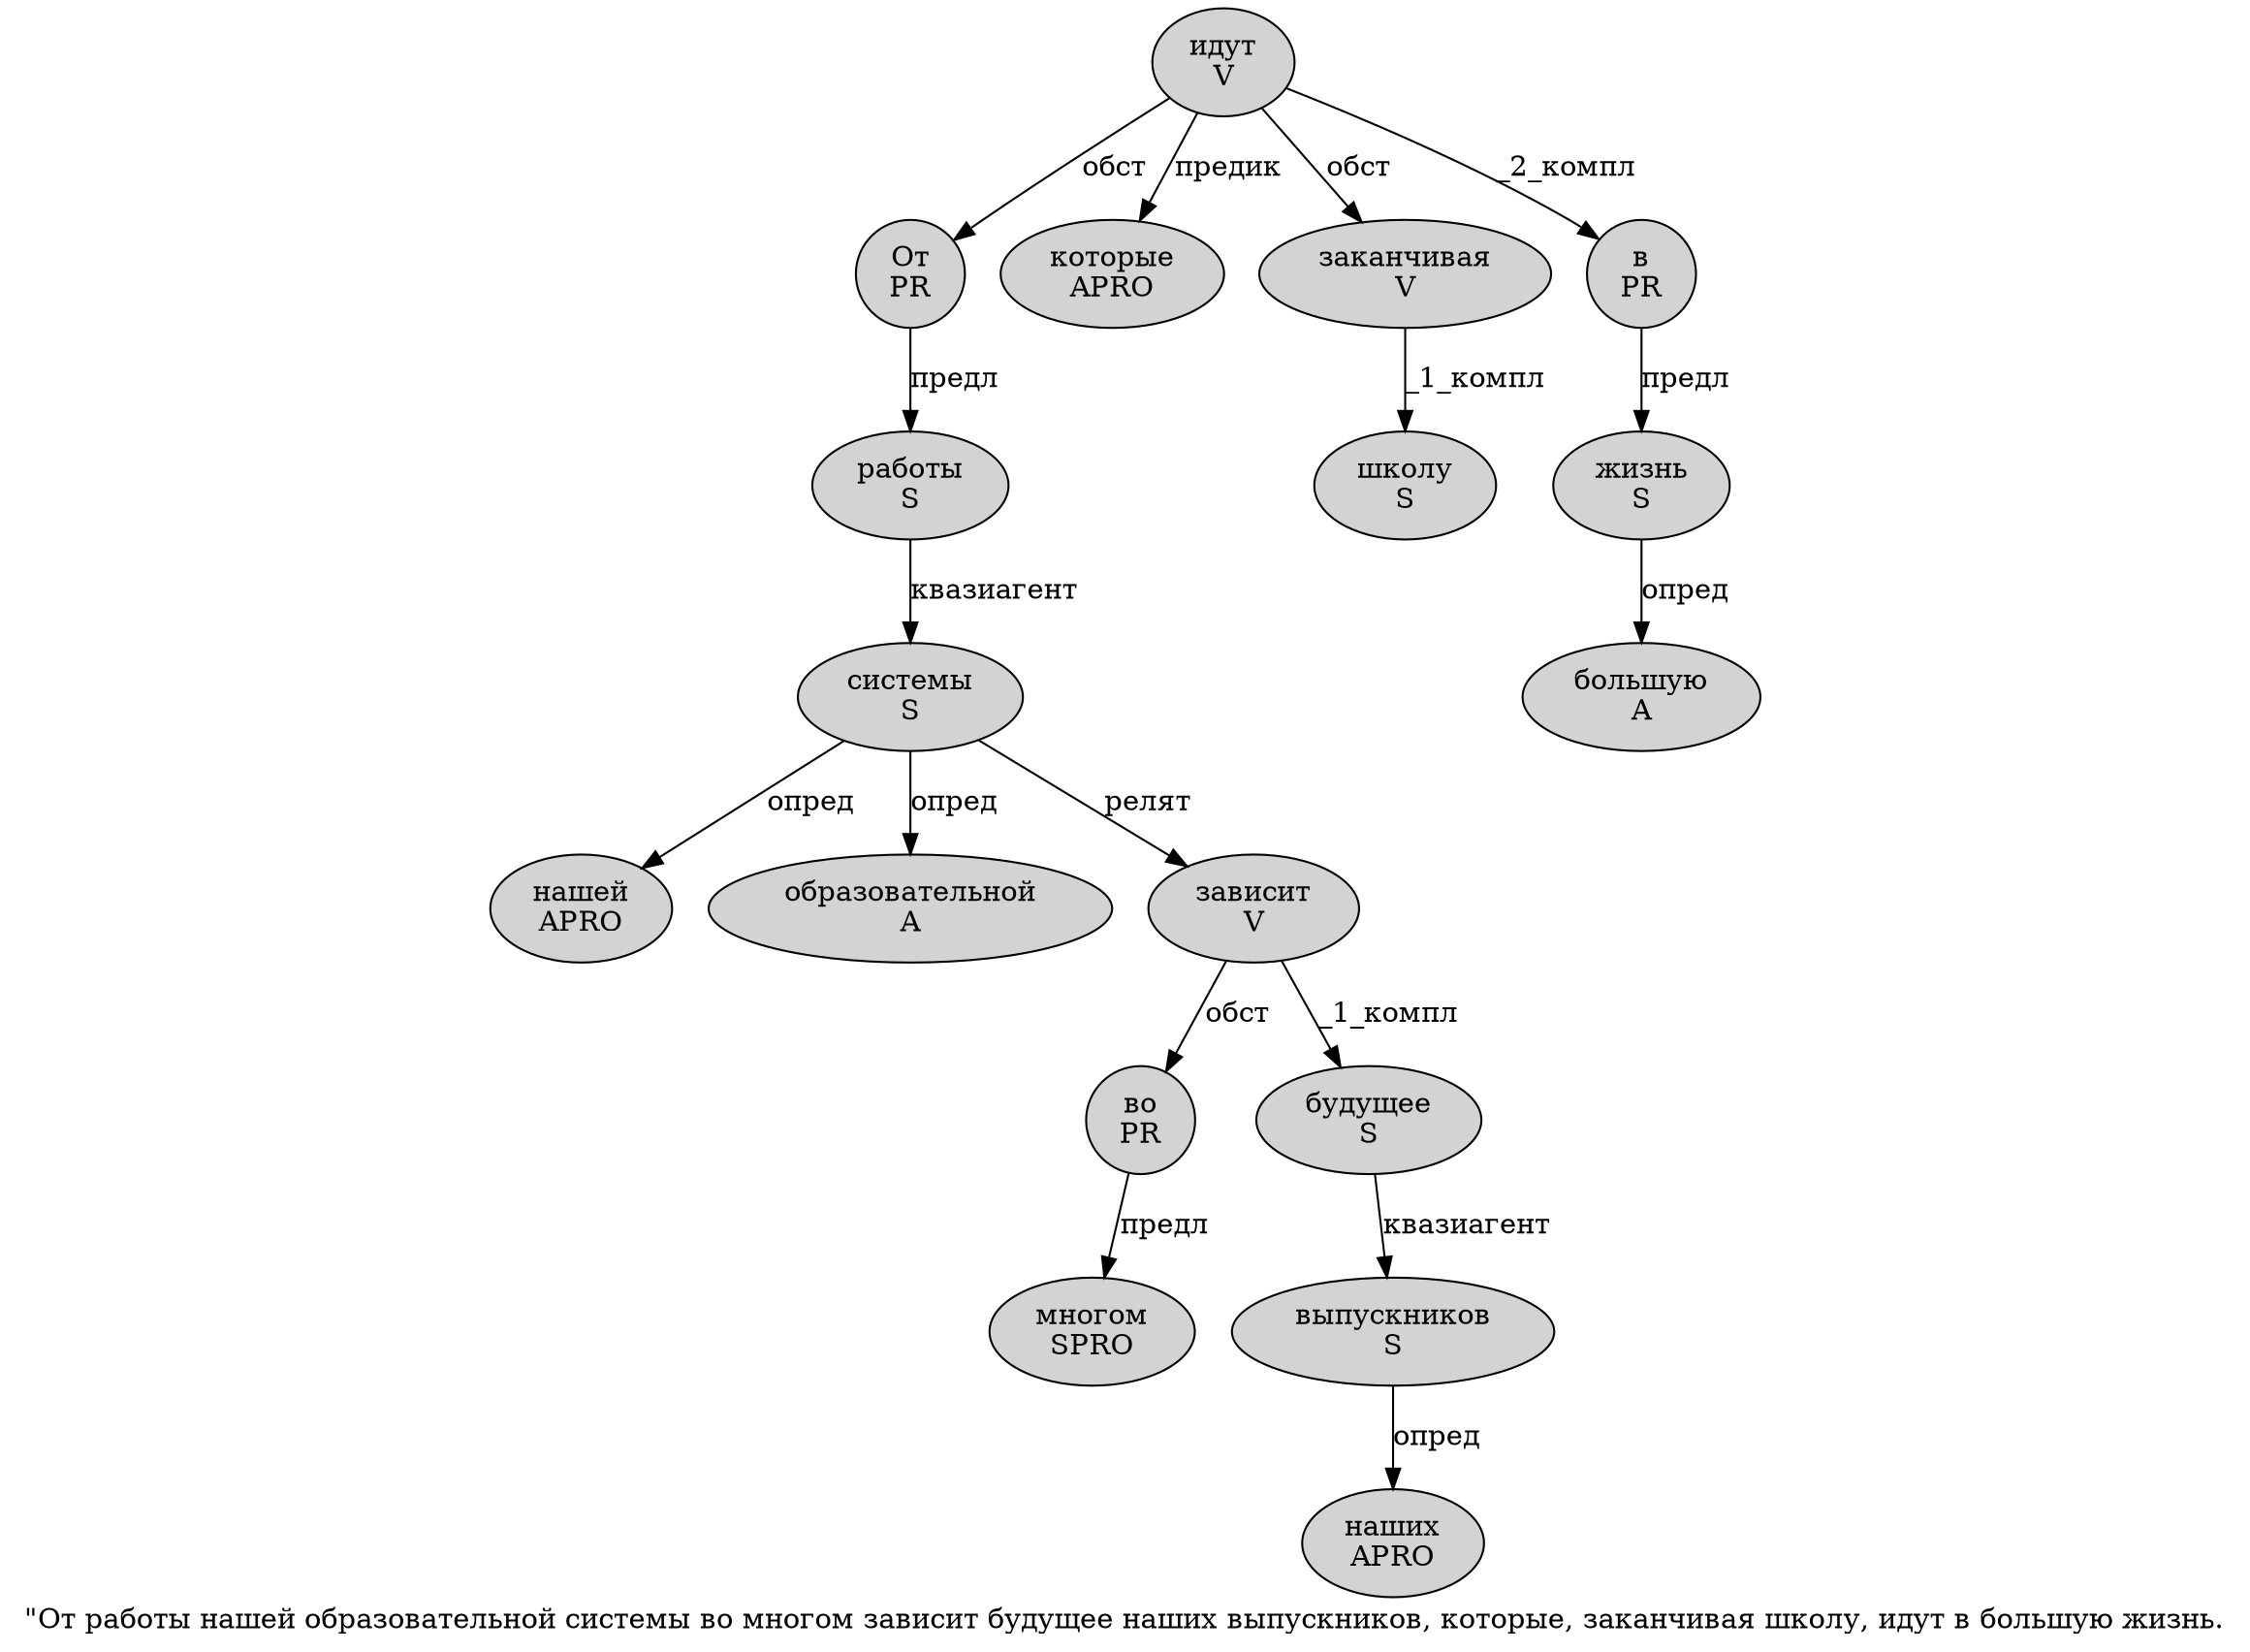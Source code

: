 digraph SENTENCE_760 {
	graph [label="\"От работы нашей образовательной системы во многом зависит будущее наших выпускников, которые, заканчивая школу, идут в большую жизнь."]
	node [style=filled]
		1 [label="От
PR" color="" fillcolor=lightgray penwidth=1 shape=ellipse]
		2 [label="работы
S" color="" fillcolor=lightgray penwidth=1 shape=ellipse]
		3 [label="нашей
APRO" color="" fillcolor=lightgray penwidth=1 shape=ellipse]
		4 [label="образовательной
A" color="" fillcolor=lightgray penwidth=1 shape=ellipse]
		5 [label="системы
S" color="" fillcolor=lightgray penwidth=1 shape=ellipse]
		6 [label="во
PR" color="" fillcolor=lightgray penwidth=1 shape=ellipse]
		7 [label="многом
SPRO" color="" fillcolor=lightgray penwidth=1 shape=ellipse]
		8 [label="зависит
V" color="" fillcolor=lightgray penwidth=1 shape=ellipse]
		9 [label="будущее
S" color="" fillcolor=lightgray penwidth=1 shape=ellipse]
		10 [label="наших
APRO" color="" fillcolor=lightgray penwidth=1 shape=ellipse]
		11 [label="выпускников
S" color="" fillcolor=lightgray penwidth=1 shape=ellipse]
		13 [label="которые
APRO" color="" fillcolor=lightgray penwidth=1 shape=ellipse]
		15 [label="заканчивая
V" color="" fillcolor=lightgray penwidth=1 shape=ellipse]
		16 [label="школу
S" color="" fillcolor=lightgray penwidth=1 shape=ellipse]
		18 [label="идут
V" color="" fillcolor=lightgray penwidth=1 shape=ellipse]
		19 [label="в
PR" color="" fillcolor=lightgray penwidth=1 shape=ellipse]
		20 [label="большую
A" color="" fillcolor=lightgray penwidth=1 shape=ellipse]
		21 [label="жизнь
S" color="" fillcolor=lightgray penwidth=1 shape=ellipse]
			18 -> 1 [label="обст"]
			18 -> 13 [label="предик"]
			18 -> 15 [label="обст"]
			18 -> 19 [label="_2_компл"]
			2 -> 5 [label="квазиагент"]
			11 -> 10 [label="опред"]
			15 -> 16 [label="_1_компл"]
			1 -> 2 [label="предл"]
			9 -> 11 [label="квазиагент"]
			6 -> 7 [label="предл"]
			8 -> 6 [label="обст"]
			8 -> 9 [label="_1_компл"]
			21 -> 20 [label="опред"]
			19 -> 21 [label="предл"]
			5 -> 3 [label="опред"]
			5 -> 4 [label="опред"]
			5 -> 8 [label="релят"]
}